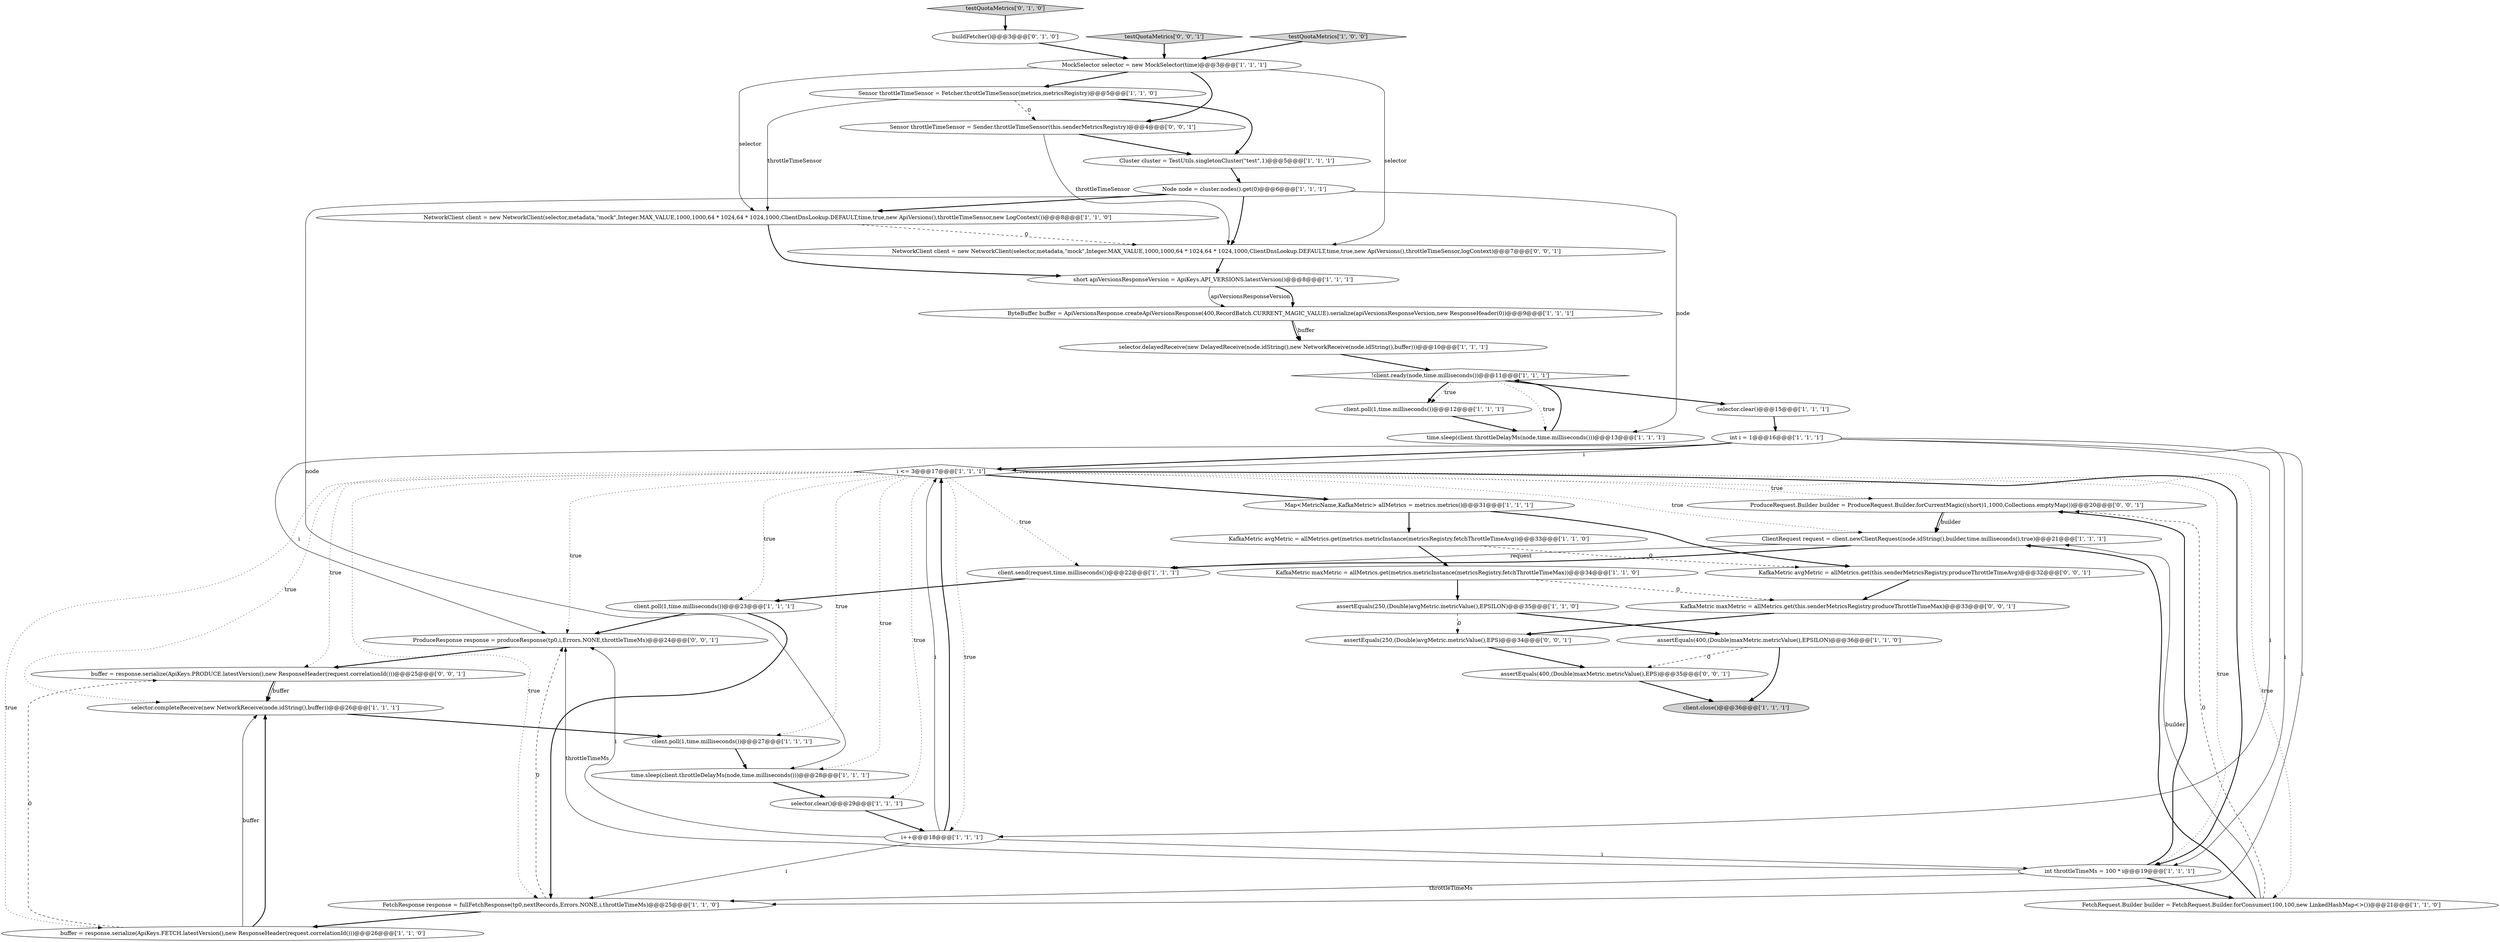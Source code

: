 digraph {
31 [style = filled, label = "assertEquals(250,(Double)avgMetric.metricValue(),EPSILON)@@@35@@@['1', '1', '0']", fillcolor = white, shape = ellipse image = "AAA0AAABBB1BBB"];
40 [style = filled, label = "assertEquals(400,(Double)maxMetric.metricValue(),EPS)@@@35@@@['0', '0', '1']", fillcolor = white, shape = ellipse image = "AAA0AAABBB3BBB"];
36 [style = filled, label = "ProduceRequest.Builder builder = ProduceRequest.Builder.forCurrentMagic((short)1,1000,Collections.emptyMap())@@@20@@@['0', '0', '1']", fillcolor = white, shape = ellipse image = "AAA0AAABBB3BBB"];
12 [style = filled, label = "selector.completeReceive(new NetworkReceive(node.idString(),buffer))@@@26@@@['1', '1', '1']", fillcolor = white, shape = ellipse image = "AAA0AAABBB1BBB"];
24 [style = filled, label = "Sensor throttleTimeSensor = Fetcher.throttleTimeSensor(metrics,metricsRegistry)@@@5@@@['1', '1', '0']", fillcolor = white, shape = ellipse image = "AAA0AAABBB1BBB"];
26 [style = filled, label = "Node node = cluster.nodes().get(0)@@@6@@@['1', '1', '1']", fillcolor = white, shape = ellipse image = "AAA0AAABBB1BBB"];
21 [style = filled, label = "i <= 3@@@17@@@['1', '1', '1']", fillcolor = white, shape = diamond image = "AAA0AAABBB1BBB"];
35 [style = filled, label = "KafkaMetric avgMetric = allMetrics.get(this.senderMetricsRegistry.produceThrottleTimeAvg)@@@32@@@['0', '0', '1']", fillcolor = white, shape = ellipse image = "AAA0AAABBB3BBB"];
19 [style = filled, label = "NetworkClient client = new NetworkClient(selector,metadata,\"mock\",Integer.MAX_VALUE,1000,1000,64 * 1024,64 * 1024,1000,ClientDnsLookup.DEFAULT,time,true,new ApiVersions(),throttleTimeSensor,new LogContext())@@@8@@@['1', '1', '0']", fillcolor = white, shape = ellipse image = "AAA0AAABBB1BBB"];
23 [style = filled, label = "client.send(request,time.milliseconds())@@@22@@@['1', '1', '1']", fillcolor = white, shape = ellipse image = "AAA0AAABBB1BBB"];
10 [style = filled, label = "assertEquals(400,(Double)maxMetric.metricValue(),EPSILON)@@@36@@@['1', '1', '0']", fillcolor = white, shape = ellipse image = "AAA0AAABBB1BBB"];
30 [style = filled, label = "selector.clear()@@@29@@@['1', '1', '1']", fillcolor = white, shape = ellipse image = "AAA0AAABBB1BBB"];
9 [style = filled, label = "client.poll(1,time.milliseconds())@@@12@@@['1', '1', '1']", fillcolor = white, shape = ellipse image = "AAA0AAABBB1BBB"];
42 [style = filled, label = "KafkaMetric maxMetric = allMetrics.get(this.senderMetricsRegistry.produceThrottleTimeMax)@@@33@@@['0', '0', '1']", fillcolor = white, shape = ellipse image = "AAA0AAABBB3BBB"];
32 [style = filled, label = "client.close()@@@36@@@['1', '1', '1']", fillcolor = lightgray, shape = ellipse image = "AAA0AAABBB1BBB"];
5 [style = filled, label = "Cluster cluster = TestUtils.singletonCluster(\"test\",1)@@@5@@@['1', '1', '1']", fillcolor = white, shape = ellipse image = "AAA0AAABBB1BBB"];
7 [style = filled, label = "selector.clear()@@@15@@@['1', '1', '1']", fillcolor = white, shape = ellipse image = "AAA0AAABBB1BBB"];
41 [style = filled, label = "ProduceResponse response = produceResponse(tp0,i,Errors.NONE,throttleTimeMs)@@@24@@@['0', '0', '1']", fillcolor = white, shape = ellipse image = "AAA0AAABBB3BBB"];
8 [style = filled, label = "short apiVersionsResponseVersion = ApiKeys.API_VERSIONS.latestVersion()@@@8@@@['1', '1', '1']", fillcolor = white, shape = ellipse image = "AAA0AAABBB1BBB"];
25 [style = filled, label = "selector.delayedReceive(new DelayedReceive(node.idString(),new NetworkReceive(node.idString(),buffer)))@@@10@@@['1', '1', '1']", fillcolor = white, shape = ellipse image = "AAA0AAABBB1BBB"];
28 [style = filled, label = "KafkaMetric maxMetric = allMetrics.get(metrics.metricInstance(metricsRegistry.fetchThrottleTimeMax))@@@34@@@['1', '1', '0']", fillcolor = white, shape = ellipse image = "AAA0AAABBB1BBB"];
27 [style = filled, label = "buffer = response.serialize(ApiKeys.FETCH.latestVersion(),new ResponseHeader(request.correlationId()))@@@26@@@['1', '1', '0']", fillcolor = white, shape = ellipse image = "AAA0AAABBB1BBB"];
34 [style = filled, label = "buildFetcher()@@@3@@@['0', '1', '0']", fillcolor = white, shape = ellipse image = "AAA1AAABBB2BBB"];
16 [style = filled, label = "ClientRequest request = client.newClientRequest(node.idString(),builder,time.milliseconds(),true)@@@21@@@['1', '1', '1']", fillcolor = white, shape = ellipse image = "AAA0AAABBB1BBB"];
22 [style = filled, label = "client.poll(1,time.milliseconds())@@@23@@@['1', '1', '1']", fillcolor = white, shape = ellipse image = "AAA0AAABBB1BBB"];
1 [style = filled, label = "KafkaMetric avgMetric = allMetrics.get(metrics.metricInstance(metricsRegistry.fetchThrottleTimeAvg))@@@33@@@['1', '1', '0']", fillcolor = white, shape = ellipse image = "AAA0AAABBB1BBB"];
6 [style = filled, label = "!client.ready(node,time.milliseconds())@@@11@@@['1', '1', '1']", fillcolor = white, shape = diamond image = "AAA0AAABBB1BBB"];
15 [style = filled, label = "MockSelector selector = new MockSelector(time)@@@3@@@['1', '1', '1']", fillcolor = white, shape = ellipse image = "AAA0AAABBB1BBB"];
39 [style = filled, label = "NetworkClient client = new NetworkClient(selector,metadata,\"mock\",Integer.MAX_VALUE,1000,1000,64 * 1024,64 * 1024,1000,ClientDnsLookup.DEFAULT,time,true,new ApiVersions(),throttleTimeSensor,logContext)@@@7@@@['0', '0', '1']", fillcolor = white, shape = ellipse image = "AAA0AAABBB3BBB"];
17 [style = filled, label = "time.sleep(client.throttleDelayMs(node,time.milliseconds()))@@@28@@@['1', '1', '1']", fillcolor = white, shape = ellipse image = "AAA0AAABBB1BBB"];
33 [style = filled, label = "testQuotaMetrics['0', '1', '0']", fillcolor = lightgray, shape = diamond image = "AAA0AAABBB2BBB"];
37 [style = filled, label = "testQuotaMetrics['0', '0', '1']", fillcolor = lightgray, shape = diamond image = "AAA0AAABBB3BBB"];
20 [style = filled, label = "ByteBuffer buffer = ApiVersionsResponse.createApiVersionsResponse(400,RecordBatch.CURRENT_MAGIC_VALUE).serialize(apiVersionsResponseVersion,new ResponseHeader(0))@@@9@@@['1', '1', '1']", fillcolor = white, shape = ellipse image = "AAA0AAABBB1BBB"];
29 [style = filled, label = "FetchResponse response = fullFetchResponse(tp0,nextRecords,Errors.NONE,i,throttleTimeMs)@@@25@@@['1', '1', '0']", fillcolor = white, shape = ellipse image = "AAA0AAABBB1BBB"];
43 [style = filled, label = "Sensor throttleTimeSensor = Sender.throttleTimeSensor(this.senderMetricsRegistry)@@@4@@@['0', '0', '1']", fillcolor = white, shape = ellipse image = "AAA0AAABBB3BBB"];
4 [style = filled, label = "client.poll(1,time.milliseconds())@@@27@@@['1', '1', '1']", fillcolor = white, shape = ellipse image = "AAA0AAABBB1BBB"];
44 [style = filled, label = "buffer = response.serialize(ApiKeys.PRODUCE.latestVersion(),new ResponseHeader(request.correlationId()))@@@25@@@['0', '0', '1']", fillcolor = white, shape = ellipse image = "AAA0AAABBB3BBB"];
38 [style = filled, label = "assertEquals(250,(Double)avgMetric.metricValue(),EPS)@@@34@@@['0', '0', '1']", fillcolor = white, shape = ellipse image = "AAA0AAABBB3BBB"];
0 [style = filled, label = "int throttleTimeMs = 100 * i@@@19@@@['1', '1', '1']", fillcolor = white, shape = ellipse image = "AAA0AAABBB1BBB"];
11 [style = filled, label = "FetchRequest.Builder builder = FetchRequest.Builder.forConsumer(100,100,new LinkedHashMap<>())@@@21@@@['1', '1', '0']", fillcolor = white, shape = ellipse image = "AAA0AAABBB1BBB"];
13 [style = filled, label = "int i = 1@@@16@@@['1', '1', '1']", fillcolor = white, shape = ellipse image = "AAA0AAABBB1BBB"];
14 [style = filled, label = "testQuotaMetrics['1', '0', '0']", fillcolor = lightgray, shape = diamond image = "AAA0AAABBB1BBB"];
3 [style = filled, label = "time.sleep(client.throttleDelayMs(node,time.milliseconds()))@@@13@@@['1', '1', '1']", fillcolor = white, shape = ellipse image = "AAA0AAABBB1BBB"];
18 [style = filled, label = "i++@@@18@@@['1', '1', '1']", fillcolor = white, shape = ellipse image = "AAA0AAABBB1BBB"];
2 [style = filled, label = "Map<MetricName,KafkaMetric> allMetrics = metrics.metrics()@@@31@@@['1', '1', '1']", fillcolor = white, shape = ellipse image = "AAA0AAABBB1BBB"];
22->29 [style = bold, label=""];
23->22 [style = bold, label=""];
0->29 [style = solid, label="throttleTimeMs"];
38->40 [style = bold, label=""];
21->36 [style = dotted, label="true"];
21->44 [style = dotted, label="true"];
28->42 [style = dashed, label="0"];
19->8 [style = bold, label=""];
35->42 [style = bold, label=""];
15->39 [style = solid, label="selector"];
21->22 [style = dotted, label="true"];
33->34 [style = bold, label=""];
11->16 [style = bold, label=""];
18->29 [style = solid, label="i"];
3->6 [style = bold, label=""];
20->25 [style = bold, label=""];
7->13 [style = bold, label=""];
13->18 [style = solid, label="i"];
16->23 [style = solid, label="request"];
16->23 [style = bold, label=""];
13->0 [style = solid, label="i"];
18->21 [style = solid, label="i"];
2->1 [style = bold, label=""];
18->21 [style = bold, label=""];
19->39 [style = dashed, label="0"];
21->11 [style = dotted, label="true"];
24->43 [style = dashed, label="0"];
13->29 [style = solid, label="i"];
24->5 [style = bold, label=""];
8->20 [style = solid, label="apiVersionsResponseVersion"];
8->20 [style = bold, label=""];
21->0 [style = dotted, label="true"];
40->32 [style = bold, label=""];
34->15 [style = bold, label=""];
36->16 [style = bold, label=""];
21->41 [style = dotted, label="true"];
21->18 [style = dotted, label="true"];
41->44 [style = bold, label=""];
15->43 [style = bold, label=""];
22->41 [style = bold, label=""];
27->12 [style = solid, label="buffer"];
4->17 [style = bold, label=""];
21->17 [style = dotted, label="true"];
36->16 [style = solid, label="builder"];
11->36 [style = dashed, label="0"];
13->21 [style = solid, label="i"];
0->11 [style = bold, label=""];
15->19 [style = solid, label="selector"];
26->19 [style = bold, label=""];
26->17 [style = solid, label="node"];
27->44 [style = dashed, label="0"];
0->36 [style = bold, label=""];
11->16 [style = solid, label="builder"];
21->27 [style = dotted, label="true"];
21->29 [style = dotted, label="true"];
18->41 [style = solid, label="i"];
13->41 [style = solid, label="i"];
26->39 [style = bold, label=""];
43->39 [style = solid, label="throttleTimeSensor"];
29->27 [style = bold, label=""];
26->3 [style = solid, label="node"];
30->18 [style = bold, label=""];
1->28 [style = bold, label=""];
12->4 [style = bold, label=""];
21->23 [style = dotted, label="true"];
15->24 [style = bold, label=""];
31->38 [style = dashed, label="0"];
24->19 [style = solid, label="throttleTimeSensor"];
21->30 [style = dotted, label="true"];
39->8 [style = bold, label=""];
44->12 [style = solid, label="buffer"];
0->41 [style = solid, label="throttleTimeMs"];
6->9 [style = dotted, label="true"];
37->15 [style = bold, label=""];
21->16 [style = dotted, label="true"];
21->0 [style = bold, label=""];
17->30 [style = bold, label=""];
14->15 [style = bold, label=""];
25->6 [style = bold, label=""];
28->31 [style = bold, label=""];
44->12 [style = bold, label=""];
43->5 [style = bold, label=""];
10->32 [style = bold, label=""];
27->12 [style = bold, label=""];
31->10 [style = bold, label=""];
9->3 [style = bold, label=""];
20->25 [style = solid, label="buffer"];
29->41 [style = dashed, label="0"];
42->38 [style = bold, label=""];
5->26 [style = bold, label=""];
18->0 [style = solid, label="i"];
10->40 [style = dashed, label="0"];
21->2 [style = bold, label=""];
6->9 [style = bold, label=""];
6->3 [style = dotted, label="true"];
1->35 [style = dashed, label="0"];
6->7 [style = bold, label=""];
21->12 [style = dotted, label="true"];
2->35 [style = bold, label=""];
21->4 [style = dotted, label="true"];
13->21 [style = bold, label=""];
}
